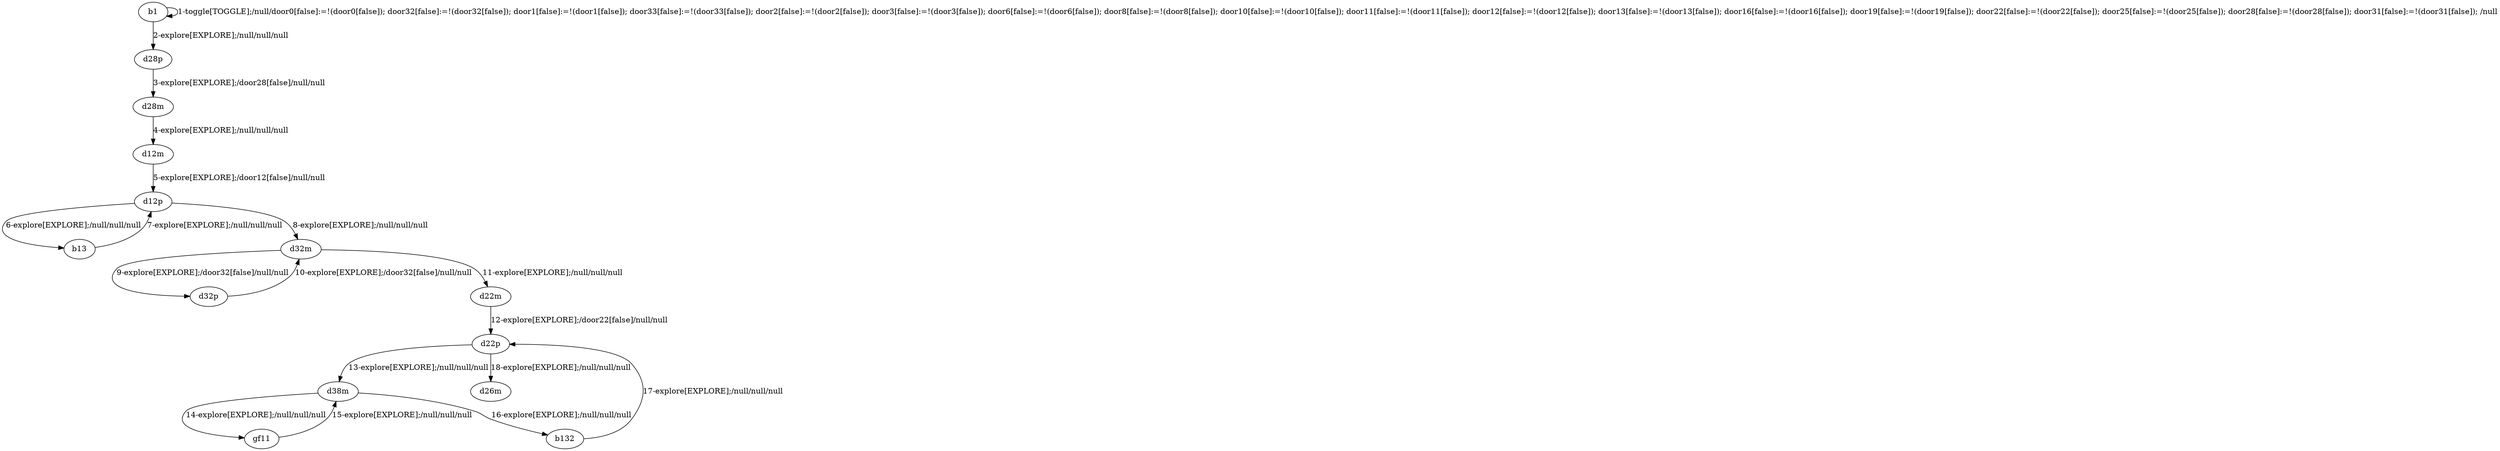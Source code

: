 # Total number of goals covered by this test: 6
# d38m --> b132
# d32p --> d32m
# b132 --> d22p
# d32m --> d32p
# gf11 --> d38m
# d38m --> gf11

digraph g {
"b1" -> "b1" [label = "1-toggle[TOGGLE];/null/door0[false]:=!(door0[false]); door32[false]:=!(door32[false]); door1[false]:=!(door1[false]); door33[false]:=!(door33[false]); door2[false]:=!(door2[false]); door3[false]:=!(door3[false]); door6[false]:=!(door6[false]); door8[false]:=!(door8[false]); door10[false]:=!(door10[false]); door11[false]:=!(door11[false]); door12[false]:=!(door12[false]); door13[false]:=!(door13[false]); door16[false]:=!(door16[false]); door19[false]:=!(door19[false]); door22[false]:=!(door22[false]); door25[false]:=!(door25[false]); door28[false]:=!(door28[false]); door31[false]:=!(door31[false]); /null"];
"b1" -> "d28p" [label = "2-explore[EXPLORE];/null/null/null"];
"d28p" -> "d28m" [label = "3-explore[EXPLORE];/door28[false]/null/null"];
"d28m" -> "d12m" [label = "4-explore[EXPLORE];/null/null/null"];
"d12m" -> "d12p" [label = "5-explore[EXPLORE];/door12[false]/null/null"];
"d12p" -> "b13" [label = "6-explore[EXPLORE];/null/null/null"];
"b13" -> "d12p" [label = "7-explore[EXPLORE];/null/null/null"];
"d12p" -> "d32m" [label = "8-explore[EXPLORE];/null/null/null"];
"d32m" -> "d32p" [label = "9-explore[EXPLORE];/door32[false]/null/null"];
"d32p" -> "d32m" [label = "10-explore[EXPLORE];/door32[false]/null/null"];
"d32m" -> "d22m" [label = "11-explore[EXPLORE];/null/null/null"];
"d22m" -> "d22p" [label = "12-explore[EXPLORE];/door22[false]/null/null"];
"d22p" -> "d38m" [label = "13-explore[EXPLORE];/null/null/null"];
"d38m" -> "gf11" [label = "14-explore[EXPLORE];/null/null/null"];
"gf11" -> "d38m" [label = "15-explore[EXPLORE];/null/null/null"];
"d38m" -> "b132" [label = "16-explore[EXPLORE];/null/null/null"];
"b132" -> "d22p" [label = "17-explore[EXPLORE];/null/null/null"];
"d22p" -> "d26m" [label = "18-explore[EXPLORE];/null/null/null"];
}